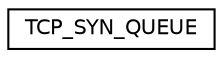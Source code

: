 digraph "Graphical Class Hierarchy"
{
  edge [fontname="Helvetica",fontsize="10",labelfontname="Helvetica",labelfontsize="10"];
  node [fontname="Helvetica",fontsize="10",shape=record];
  rankdir="LR";
  Node1 [label="TCP_SYN_QUEUE",height=0.2,width=0.4,color="black", fillcolor="white", style="filled",URL="$struct_t_c_p___s_y_n___q_u_e_u_e.html"];
}
